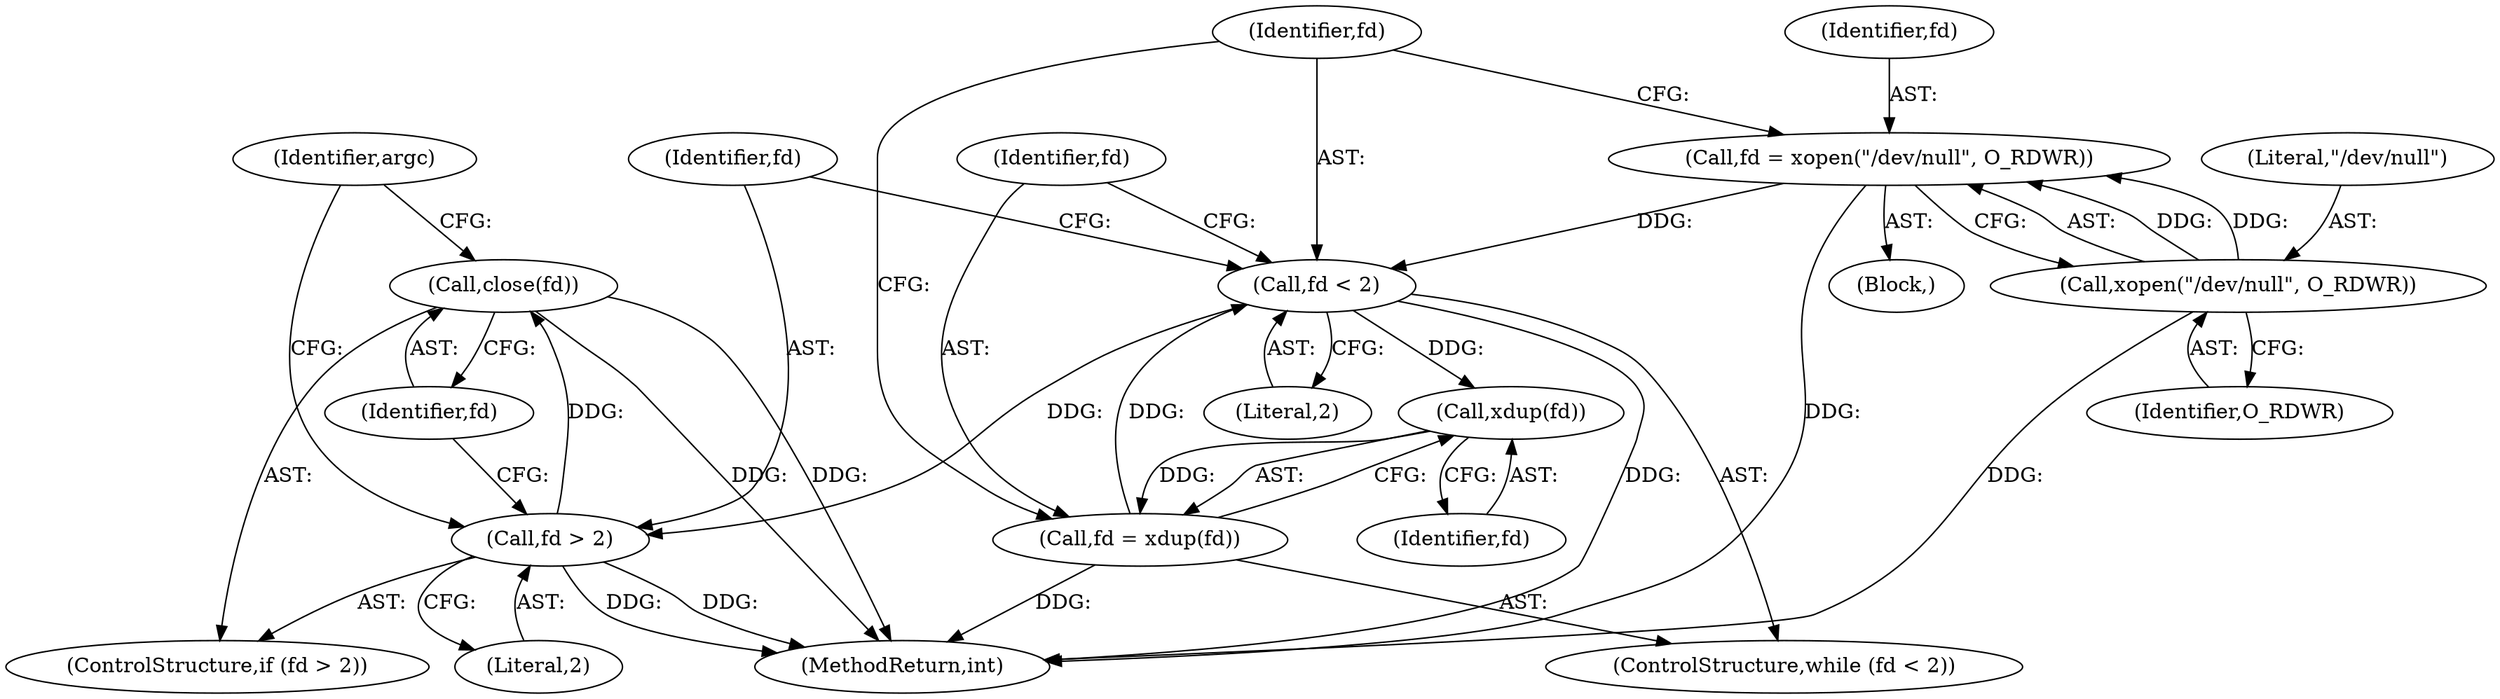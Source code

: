 digraph "0_abrt_80408e9e24a1c10f85fd969e1853e0f192157f92_0@API" {
"1000164" [label="(Call,close(fd))"];
"1000161" [label="(Call,fd > 2)"];
"1000153" [label="(Call,fd < 2)"];
"1000156" [label="(Call,fd = xdup(fd))"];
"1000158" [label="(Call,xdup(fd))"];
"1000147" [label="(Call,fd = xopen(\"/dev/null\", O_RDWR))"];
"1000149" [label="(Call,xopen(\"/dev/null\", O_RDWR))"];
"1000154" [label="(Identifier,fd)"];
"1000148" [label="(Identifier,fd)"];
"1000159" [label="(Identifier,fd)"];
"1000155" [label="(Literal,2)"];
"1000147" [label="(Call,fd = xopen(\"/dev/null\", O_RDWR))"];
"1000145" [label="(Block,)"];
"1000151" [label="(Identifier,O_RDWR)"];
"1000152" [label="(ControlStructure,while (fd < 2))"];
"1000168" [label="(Identifier,argc)"];
"1001180" [label="(MethodReturn,int)"];
"1000153" [label="(Call,fd < 2)"];
"1000156" [label="(Call,fd = xdup(fd))"];
"1000149" [label="(Call,xopen(\"/dev/null\", O_RDWR))"];
"1000164" [label="(Call,close(fd))"];
"1000163" [label="(Literal,2)"];
"1000160" [label="(ControlStructure,if (fd > 2))"];
"1000158" [label="(Call,xdup(fd))"];
"1000165" [label="(Identifier,fd)"];
"1000162" [label="(Identifier,fd)"];
"1000157" [label="(Identifier,fd)"];
"1000150" [label="(Literal,\"/dev/null\")"];
"1000161" [label="(Call,fd > 2)"];
"1000164" -> "1000160"  [label="AST: "];
"1000164" -> "1000165"  [label="CFG: "];
"1000165" -> "1000164"  [label="AST: "];
"1000168" -> "1000164"  [label="CFG: "];
"1000164" -> "1001180"  [label="DDG: "];
"1000164" -> "1001180"  [label="DDG: "];
"1000161" -> "1000164"  [label="DDG: "];
"1000161" -> "1000160"  [label="AST: "];
"1000161" -> "1000163"  [label="CFG: "];
"1000162" -> "1000161"  [label="AST: "];
"1000163" -> "1000161"  [label="AST: "];
"1000165" -> "1000161"  [label="CFG: "];
"1000168" -> "1000161"  [label="CFG: "];
"1000161" -> "1001180"  [label="DDG: "];
"1000161" -> "1001180"  [label="DDG: "];
"1000153" -> "1000161"  [label="DDG: "];
"1000153" -> "1000152"  [label="AST: "];
"1000153" -> "1000155"  [label="CFG: "];
"1000154" -> "1000153"  [label="AST: "];
"1000155" -> "1000153"  [label="AST: "];
"1000157" -> "1000153"  [label="CFG: "];
"1000162" -> "1000153"  [label="CFG: "];
"1000153" -> "1001180"  [label="DDG: "];
"1000156" -> "1000153"  [label="DDG: "];
"1000147" -> "1000153"  [label="DDG: "];
"1000153" -> "1000158"  [label="DDG: "];
"1000156" -> "1000152"  [label="AST: "];
"1000156" -> "1000158"  [label="CFG: "];
"1000157" -> "1000156"  [label="AST: "];
"1000158" -> "1000156"  [label="AST: "];
"1000154" -> "1000156"  [label="CFG: "];
"1000156" -> "1001180"  [label="DDG: "];
"1000158" -> "1000156"  [label="DDG: "];
"1000158" -> "1000159"  [label="CFG: "];
"1000159" -> "1000158"  [label="AST: "];
"1000147" -> "1000145"  [label="AST: "];
"1000147" -> "1000149"  [label="CFG: "];
"1000148" -> "1000147"  [label="AST: "];
"1000149" -> "1000147"  [label="AST: "];
"1000154" -> "1000147"  [label="CFG: "];
"1000147" -> "1001180"  [label="DDG: "];
"1000149" -> "1000147"  [label="DDG: "];
"1000149" -> "1000147"  [label="DDG: "];
"1000149" -> "1000151"  [label="CFG: "];
"1000150" -> "1000149"  [label="AST: "];
"1000151" -> "1000149"  [label="AST: "];
"1000149" -> "1001180"  [label="DDG: "];
}

